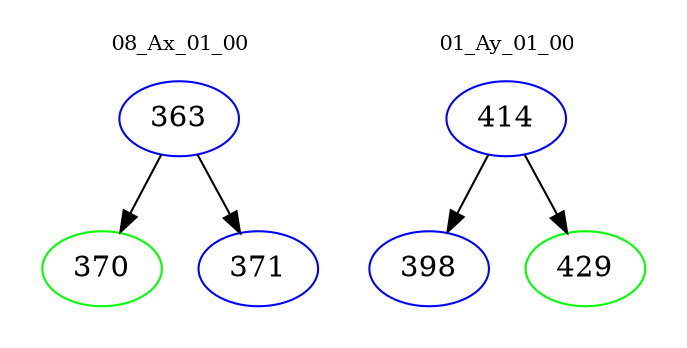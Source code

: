 digraph{
subgraph cluster_0 {
color = white
label = "08_Ax_01_00";
fontsize=10;
T0_363 [label="363", color="blue"]
T0_363 -> T0_370 [color="black"]
T0_370 [label="370", color="green"]
T0_363 -> T0_371 [color="black"]
T0_371 [label="371", color="blue"]
}
subgraph cluster_1 {
color = white
label = "01_Ay_01_00";
fontsize=10;
T1_414 [label="414", color="blue"]
T1_414 -> T1_398 [color="black"]
T1_398 [label="398", color="blue"]
T1_414 -> T1_429 [color="black"]
T1_429 [label="429", color="green"]
}
}
